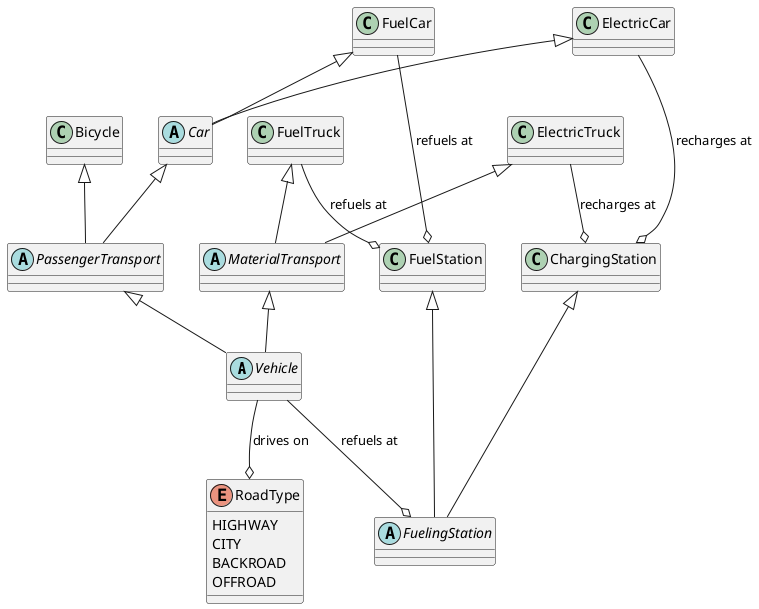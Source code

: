 @startuml sigma
abstract class Vehicle
abstract class PassengerTransport
abstract class Car
class FuelCar
class ElectricCar
class Bicycle
abstract class MaterialTransport
class FuelTruck
class ElectricTruck

abstract class FuelingStation
class FuelStation
class ChargingStation

enum RoadType {
    HIGHWAY
    CITY
    BACKROAD
    OFFROAD
}

PassengerTransport <|-- Vehicle
Car <|-- PassengerTransport
FuelCar <|-- Car
ElectricCar <|-- Car
MaterialTransport <|-- Vehicle
FuelTruck <|-- MaterialTransport
ElectricTruck <|-- MaterialTransport
Bicycle <|-- PassengerTransport

FuelStation <|-- FuelingStation
ChargingStation <|-- FuelingStation

Vehicle --o RoadType : drives on
Vehicle --o FuelingStation : refuels at
ElectricCar --o ChargingStation : recharges at
FuelCar --o FuelStation : refuels at
ElectricTruck --o ChargingStation : recharges at
FuelTruck --o FuelStation : refuels at

@enduml